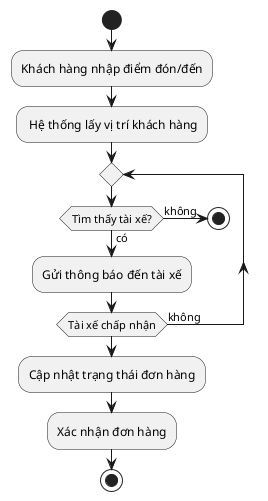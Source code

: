 @startuml Hailing-activity

start

:Khách hàng nhập điểm đón/đến;
: Hệ thống lấy vị trí khách hàng;
repeat
if (Tìm thấy tài xế?) then (có)
    :Gửi thông báo đến tài xế;
    else (không)
    stop
    endif
repeat while (Tài xế chấp nhận) is (không)

:Cập nhật trạng thái đơn hàng;
:Xác nhận đơn hàng;
stop

@enduml
